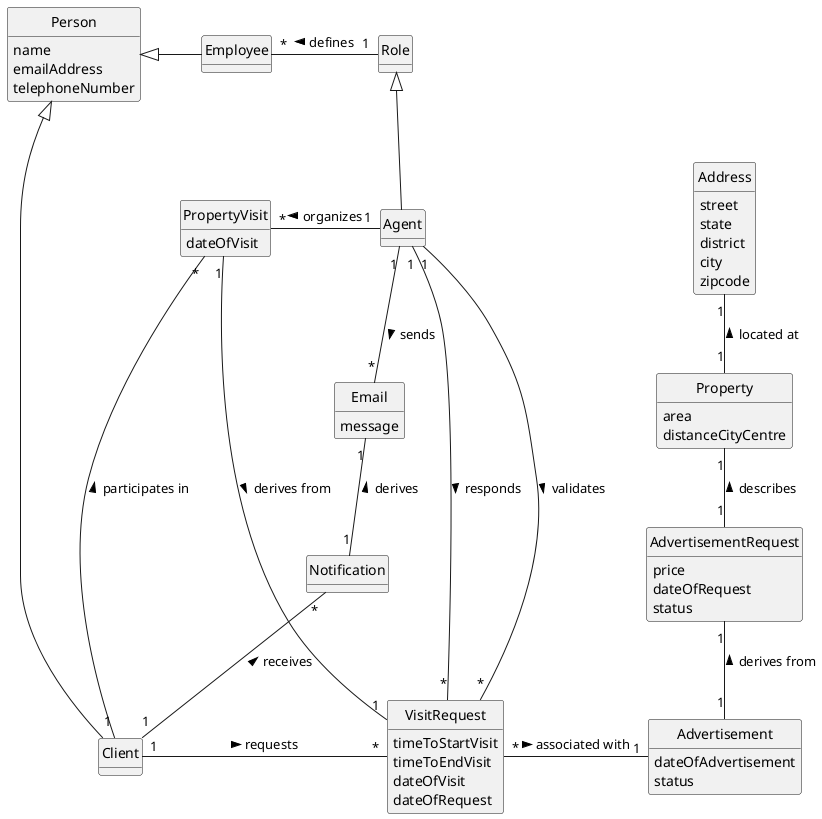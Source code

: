 @startuml
skinparam monochrome true
skinparam packageStyle rectangle
skinparam shadowing false


skinparam classAttributeIconSize 0

hide circle
hide methods

class Client{}

class PropertyVisit{
dateOfVisit
}

class Property {
area
distanceCityCentre
}

class Agent {}

class VisitRequest{
timeToStartVisit
timeToEndVisit
dateOfVisit
dateOfRequest
}

class Person{
name
emailAddress
telephoneNumber
}

class Notification{
}

class Email{
message
}

class Address{
street
state
district
city
zipcode
}

class Advertisement {
dateOfAdvertisement
status
}

class AdvertisementRequest {
price
dateOfRequest
status
}

VisitRequest"*" --l "1"Client: requests <
VisitRequest"*" --l "1"Agent: validates <
VisitRequest"*" --l "1"Agent: responds <
VisitRequest "*"--r "1"Advertisement : associated with >

PropertyVisit"*" --r "1"Agent: organizes <
PropertyVisit"*" -- "1"Client: participates in <

Agent "1" -- "*" Email : sends >
Email "1" -- "1" Notification : derives <


Person <|--r Employee
Person <|--  Client
Role"1" -u "*"Employee: defines >
Role <|-- Agent

Notification "*" -- "1" Client : receives <

Property"1" --u "1"Address: located at >
Property"1" -- "1"AdvertisementRequest: describes <
AdvertisementRequest"1" --d "1" Advertisement: derives from <
PropertyVisit "1" -- "1" VisitRequest : derives from >

@enduml